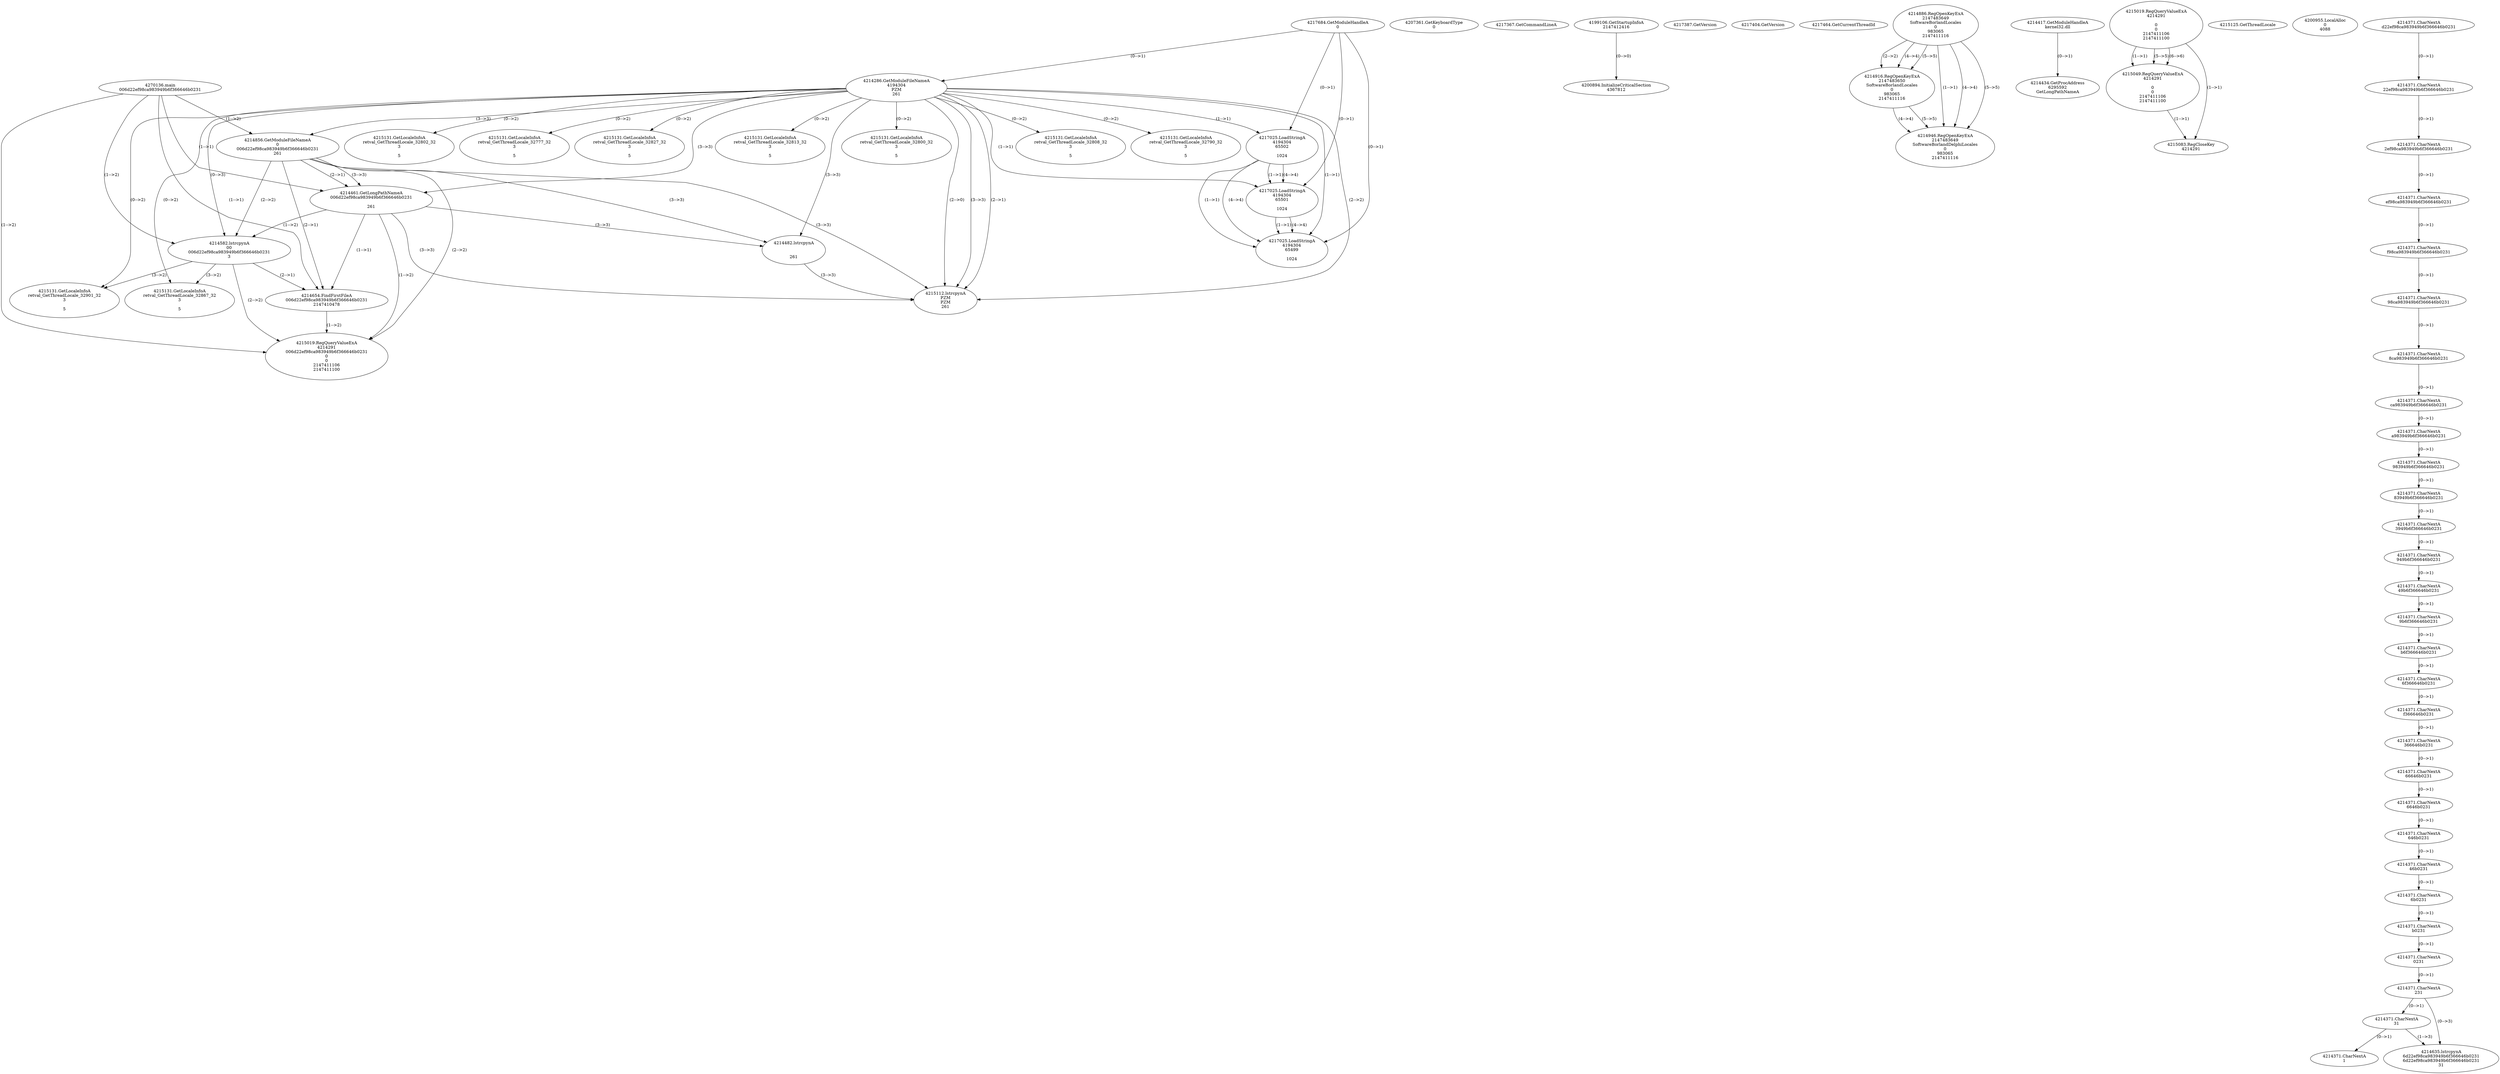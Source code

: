 // Global SCDG with merge call
digraph {
	0 [label="4270136.main
006d22ef98ca983949b6f366646b0231"]
	1 [label="4217684.GetModuleHandleA
0"]
	2 [label="4207361.GetKeyboardType
0"]
	3 [label="4217367.GetCommandLineA
"]
	4 [label="4199106.GetStartupInfoA
2147412416"]
	5 [label="4217387.GetVersion
"]
	6 [label="4217404.GetVersion
"]
	7 [label="4217464.GetCurrentThreadId
"]
	8 [label="4214286.GetModuleFileNameA
4194304
PZM
261"]
	1 -> 8 [label="(0-->1)"]
	9 [label="4214856.GetModuleFileNameA
0
006d22ef98ca983949b6f366646b0231
261"]
	0 -> 9 [label="(1-->2)"]
	8 -> 9 [label="(3-->3)"]
	10 [label="4214886.RegOpenKeyExA
2147483649
Software\Borland\Locales
0
983065
2147411116"]
	11 [label="4214916.RegOpenKeyExA
2147483650
Software\Borland\Locales
0
983065
2147411116"]
	10 -> 11 [label="(2-->2)"]
	10 -> 11 [label="(4-->4)"]
	10 -> 11 [label="(5-->5)"]
	12 [label="4214417.GetModuleHandleA
kernel32.dll"]
	13 [label="4214434.GetProcAddress
6295592
GetLongPathNameA"]
	12 -> 13 [label="(0-->1)"]
	14 [label="4214461.GetLongPathNameA
006d22ef98ca983949b6f366646b0231

261"]
	0 -> 14 [label="(1-->1)"]
	9 -> 14 [label="(2-->1)"]
	8 -> 14 [label="(3-->3)"]
	9 -> 14 [label="(3-->3)"]
	15 [label="4214482.lstrcpynA


261"]
	8 -> 15 [label="(3-->3)"]
	9 -> 15 [label="(3-->3)"]
	14 -> 15 [label="(3-->3)"]
	16 [label="4215019.RegQueryValueExA
4214291

0
0
2147411106
2147411100"]
	17 [label="4215049.RegQueryValueExA
4214291

0
0
2147411106
2147411100"]
	16 -> 17 [label="(1-->1)"]
	16 -> 17 [label="(5-->5)"]
	16 -> 17 [label="(6-->6)"]
	18 [label="4215083.RegCloseKey
4214291"]
	16 -> 18 [label="(1-->1)"]
	17 -> 18 [label="(1-->1)"]
	19 [label="4215112.lstrcpynA
PZM
PZM
261"]
	8 -> 19 [label="(2-->1)"]
	8 -> 19 [label="(2-->2)"]
	8 -> 19 [label="(3-->3)"]
	9 -> 19 [label="(3-->3)"]
	14 -> 19 [label="(3-->3)"]
	15 -> 19 [label="(3-->3)"]
	8 -> 19 [label="(2-->0)"]
	20 [label="4215125.GetThreadLocale
"]
	21 [label="4215131.GetLocaleInfoA
retval_GetThreadLocale_32827_32
3

5"]
	8 -> 21 [label="(0-->2)"]
	22 [label="4217025.LoadStringA
4194304
65502

1024"]
	1 -> 22 [label="(0-->1)"]
	8 -> 22 [label="(1-->1)"]
	23 [label="4200894.InitializeCriticalSection
4367812"]
	4 -> 23 [label="(0-->0)"]
	24 [label="4200955.LocalAlloc
0
4088"]
	25 [label="4214582.lstrcpynA
00
006d22ef98ca983949b6f366646b0231
3"]
	0 -> 25 [label="(1-->2)"]
	9 -> 25 [label="(2-->2)"]
	14 -> 25 [label="(1-->2)"]
	8 -> 25 [label="(0-->3)"]
	26 [label="4214371.CharNextA
d22ef98ca983949b6f366646b0231"]
	27 [label="4214371.CharNextA
22ef98ca983949b6f366646b0231"]
	26 -> 27 [label="(0-->1)"]
	28 [label="4214371.CharNextA
2ef98ca983949b6f366646b0231"]
	27 -> 28 [label="(0-->1)"]
	29 [label="4214371.CharNextA
ef98ca983949b6f366646b0231"]
	28 -> 29 [label="(0-->1)"]
	30 [label="4214371.CharNextA
f98ca983949b6f366646b0231"]
	29 -> 30 [label="(0-->1)"]
	31 [label="4214371.CharNextA
98ca983949b6f366646b0231"]
	30 -> 31 [label="(0-->1)"]
	32 [label="4214371.CharNextA
8ca983949b6f366646b0231"]
	31 -> 32 [label="(0-->1)"]
	33 [label="4214371.CharNextA
ca983949b6f366646b0231"]
	32 -> 33 [label="(0-->1)"]
	34 [label="4214371.CharNextA
a983949b6f366646b0231"]
	33 -> 34 [label="(0-->1)"]
	35 [label="4214371.CharNextA
983949b6f366646b0231"]
	34 -> 35 [label="(0-->1)"]
	36 [label="4214371.CharNextA
83949b6f366646b0231"]
	35 -> 36 [label="(0-->1)"]
	37 [label="4214371.CharNextA
3949b6f366646b0231"]
	36 -> 37 [label="(0-->1)"]
	38 [label="4214371.CharNextA
949b6f366646b0231"]
	37 -> 38 [label="(0-->1)"]
	39 [label="4214371.CharNextA
49b6f366646b0231"]
	38 -> 39 [label="(0-->1)"]
	40 [label="4214371.CharNextA
9b6f366646b0231"]
	39 -> 40 [label="(0-->1)"]
	41 [label="4214371.CharNextA
b6f366646b0231"]
	40 -> 41 [label="(0-->1)"]
	42 [label="4214371.CharNextA
6f366646b0231"]
	41 -> 42 [label="(0-->1)"]
	43 [label="4214371.CharNextA
f366646b0231"]
	42 -> 43 [label="(0-->1)"]
	44 [label="4214371.CharNextA
366646b0231"]
	43 -> 44 [label="(0-->1)"]
	45 [label="4214371.CharNextA
66646b0231"]
	44 -> 45 [label="(0-->1)"]
	46 [label="4214371.CharNextA
6646b0231"]
	45 -> 46 [label="(0-->1)"]
	47 [label="4214371.CharNextA
646b0231"]
	46 -> 47 [label="(0-->1)"]
	48 [label="4214371.CharNextA
46b0231"]
	47 -> 48 [label="(0-->1)"]
	49 [label="4214371.CharNextA
6b0231"]
	48 -> 49 [label="(0-->1)"]
	50 [label="4214371.CharNextA
b0231"]
	49 -> 50 [label="(0-->1)"]
	51 [label="4214371.CharNextA
0231"]
	50 -> 51 [label="(0-->1)"]
	52 [label="4214371.CharNextA
231"]
	51 -> 52 [label="(0-->1)"]
	53 [label="4214371.CharNextA
31"]
	52 -> 53 [label="(0-->1)"]
	54 [label="4214371.CharNextA
1"]
	53 -> 54 [label="(0-->1)"]
	55 [label="4214635.lstrcpynA
6d22ef98ca983949b6f366646b0231
6d22ef98ca983949b6f366646b0231
31"]
	52 -> 55 [label="(0-->3)"]
	53 -> 55 [label="(1-->3)"]
	56 [label="4214654.FindFirstFileA
006d22ef98ca983949b6f366646b0231
2147410478"]
	0 -> 56 [label="(1-->1)"]
	9 -> 56 [label="(2-->1)"]
	14 -> 56 [label="(1-->1)"]
	25 -> 56 [label="(2-->1)"]
	57 [label="4215019.RegQueryValueExA
4214291
006d22ef98ca983949b6f366646b0231
0
0
2147411106
2147411100"]
	0 -> 57 [label="(1-->2)"]
	9 -> 57 [label="(2-->2)"]
	14 -> 57 [label="(1-->2)"]
	25 -> 57 [label="(2-->2)"]
	56 -> 57 [label="(1-->2)"]
	58 [label="4215131.GetLocaleInfoA
retval_GetThreadLocale_32867_32
3

5"]
	8 -> 58 [label="(0-->2)"]
	25 -> 58 [label="(3-->2)"]
	59 [label="4214946.RegOpenKeyExA
2147483649
Software\Borland\Delphi\Locales
0
983065
2147411116"]
	10 -> 59 [label="(1-->1)"]
	10 -> 59 [label="(4-->4)"]
	11 -> 59 [label="(4-->4)"]
	10 -> 59 [label="(5-->5)"]
	11 -> 59 [label="(5-->5)"]
	60 [label="4215131.GetLocaleInfoA
retval_GetThreadLocale_32813_32
3

5"]
	8 -> 60 [label="(0-->2)"]
	61 [label="4217025.LoadStringA
4194304
65501

1024"]
	1 -> 61 [label="(0-->1)"]
	8 -> 61 [label="(1-->1)"]
	22 -> 61 [label="(1-->1)"]
	22 -> 61 [label="(4-->4)"]
	62 [label="4217025.LoadStringA
4194304
65499

1024"]
	1 -> 62 [label="(0-->1)"]
	8 -> 62 [label="(1-->1)"]
	22 -> 62 [label="(1-->1)"]
	61 -> 62 [label="(1-->1)"]
	22 -> 62 [label="(4-->4)"]
	61 -> 62 [label="(4-->4)"]
	63 [label="4215131.GetLocaleInfoA
retval_GetThreadLocale_32901_32
3

5"]
	8 -> 63 [label="(0-->2)"]
	25 -> 63 [label="(3-->2)"]
	64 [label="4215131.GetLocaleInfoA
retval_GetThreadLocale_32800_32
3

5"]
	8 -> 64 [label="(0-->2)"]
	65 [label="4215131.GetLocaleInfoA
retval_GetThreadLocale_32808_32
3

5"]
	8 -> 65 [label="(0-->2)"]
	66 [label="4215131.GetLocaleInfoA
retval_GetThreadLocale_32790_32
3

5"]
	8 -> 66 [label="(0-->2)"]
	67 [label="4215131.GetLocaleInfoA
retval_GetThreadLocale_32802_32
3

5"]
	8 -> 67 [label="(0-->2)"]
	68 [label="4215131.GetLocaleInfoA
retval_GetThreadLocale_32777_32
3

5"]
	8 -> 68 [label="(0-->2)"]
}
